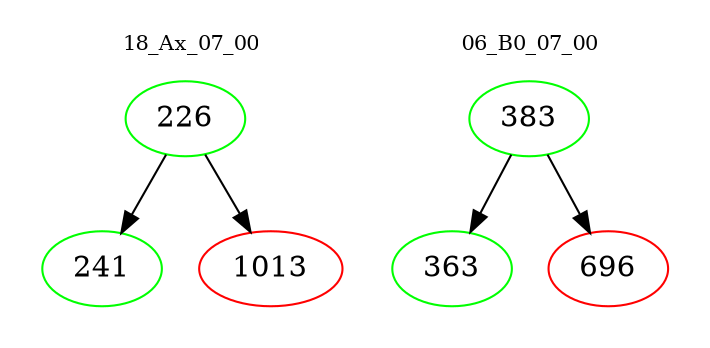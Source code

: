 digraph{
subgraph cluster_0 {
color = white
label = "18_Ax_07_00";
fontsize=10;
T0_226 [label="226", color="green"]
T0_226 -> T0_241 [color="black"]
T0_241 [label="241", color="green"]
T0_226 -> T0_1013 [color="black"]
T0_1013 [label="1013", color="red"]
}
subgraph cluster_1 {
color = white
label = "06_B0_07_00";
fontsize=10;
T1_383 [label="383", color="green"]
T1_383 -> T1_363 [color="black"]
T1_363 [label="363", color="green"]
T1_383 -> T1_696 [color="black"]
T1_696 [label="696", color="red"]
}
}
